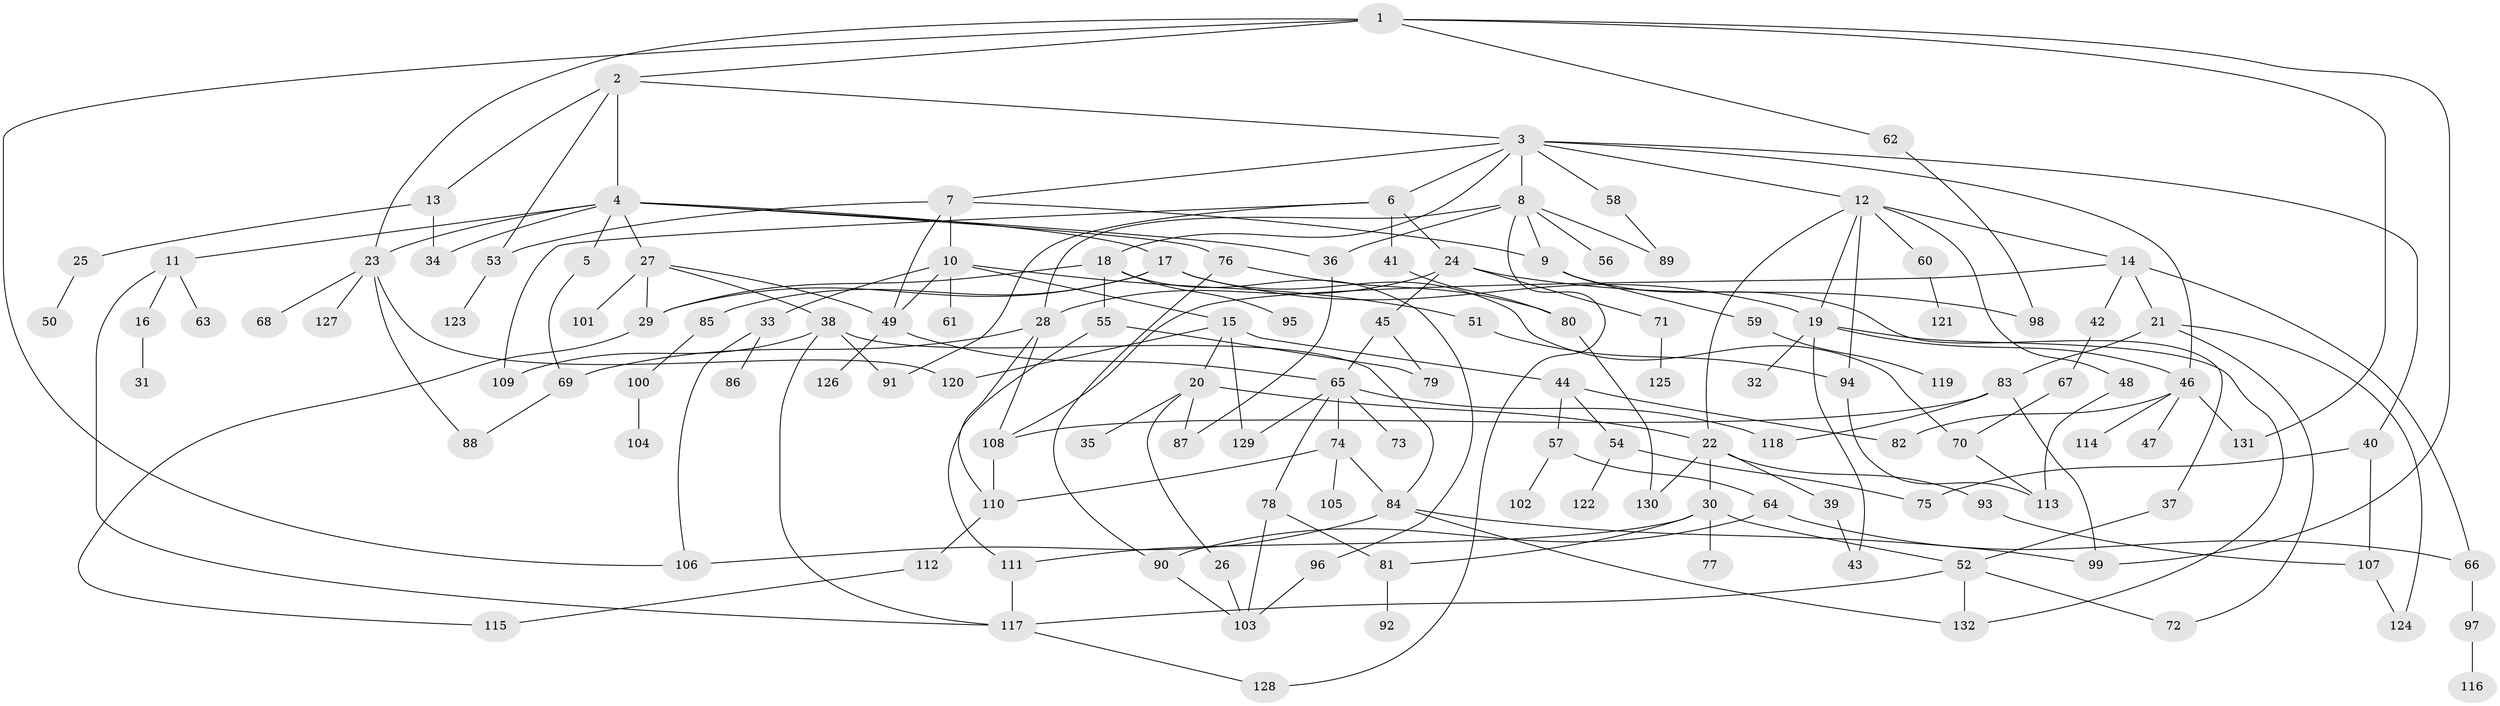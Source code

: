 // Generated by graph-tools (version 1.1) at 2025/34/03/09/25 02:34:26]
// undirected, 132 vertices, 193 edges
graph export_dot {
graph [start="1"]
  node [color=gray90,style=filled];
  1;
  2;
  3;
  4;
  5;
  6;
  7;
  8;
  9;
  10;
  11;
  12;
  13;
  14;
  15;
  16;
  17;
  18;
  19;
  20;
  21;
  22;
  23;
  24;
  25;
  26;
  27;
  28;
  29;
  30;
  31;
  32;
  33;
  34;
  35;
  36;
  37;
  38;
  39;
  40;
  41;
  42;
  43;
  44;
  45;
  46;
  47;
  48;
  49;
  50;
  51;
  52;
  53;
  54;
  55;
  56;
  57;
  58;
  59;
  60;
  61;
  62;
  63;
  64;
  65;
  66;
  67;
  68;
  69;
  70;
  71;
  72;
  73;
  74;
  75;
  76;
  77;
  78;
  79;
  80;
  81;
  82;
  83;
  84;
  85;
  86;
  87;
  88;
  89;
  90;
  91;
  92;
  93;
  94;
  95;
  96;
  97;
  98;
  99;
  100;
  101;
  102;
  103;
  104;
  105;
  106;
  107;
  108;
  109;
  110;
  111;
  112;
  113;
  114;
  115;
  116;
  117;
  118;
  119;
  120;
  121;
  122;
  123;
  124;
  125;
  126;
  127;
  128;
  129;
  130;
  131;
  132;
  1 -- 2;
  1 -- 23;
  1 -- 62;
  1 -- 99;
  1 -- 106;
  1 -- 131;
  2 -- 3;
  2 -- 4;
  2 -- 13;
  2 -- 53;
  3 -- 6;
  3 -- 7;
  3 -- 8;
  3 -- 12;
  3 -- 18;
  3 -- 40;
  3 -- 46;
  3 -- 58;
  4 -- 5;
  4 -- 11;
  4 -- 17;
  4 -- 27;
  4 -- 34;
  4 -- 36;
  4 -- 76;
  4 -- 23;
  5 -- 69;
  6 -- 24;
  6 -- 41;
  6 -- 109;
  6 -- 91;
  7 -- 9;
  7 -- 10;
  7 -- 53;
  7 -- 49;
  8 -- 28;
  8 -- 56;
  8 -- 89;
  8 -- 9;
  8 -- 128;
  8 -- 36;
  9 -- 37;
  9 -- 59;
  10 -- 15;
  10 -- 33;
  10 -- 49;
  10 -- 51;
  10 -- 61;
  11 -- 16;
  11 -- 63;
  11 -- 117;
  12 -- 14;
  12 -- 48;
  12 -- 60;
  12 -- 22;
  12 -- 94;
  12 -- 19;
  13 -- 25;
  13 -- 34;
  14 -- 21;
  14 -- 42;
  14 -- 66;
  14 -- 108;
  15 -- 20;
  15 -- 44;
  15 -- 129;
  15 -- 120;
  16 -- 31;
  17 -- 19;
  17 -- 70;
  17 -- 85;
  17 -- 29;
  18 -- 29;
  18 -- 55;
  18 -- 95;
  18 -- 96;
  19 -- 32;
  19 -- 132;
  19 -- 43;
  19 -- 46;
  20 -- 22;
  20 -- 26;
  20 -- 35;
  20 -- 87;
  21 -- 83;
  21 -- 124;
  21 -- 72;
  22 -- 30;
  22 -- 39;
  22 -- 93;
  22 -- 130;
  23 -- 68;
  23 -- 120;
  23 -- 127;
  23 -- 88;
  24 -- 45;
  24 -- 71;
  24 -- 98;
  24 -- 28;
  25 -- 50;
  26 -- 103;
  27 -- 38;
  27 -- 101;
  27 -- 29;
  27 -- 49;
  28 -- 69;
  28 -- 108;
  28 -- 110;
  29 -- 115;
  30 -- 52;
  30 -- 77;
  30 -- 111;
  30 -- 81;
  33 -- 86;
  33 -- 106;
  36 -- 87;
  37 -- 52;
  38 -- 84;
  38 -- 91;
  38 -- 109;
  38 -- 117;
  39 -- 43;
  40 -- 75;
  40 -- 107;
  41 -- 80;
  42 -- 67;
  44 -- 54;
  44 -- 57;
  44 -- 82;
  45 -- 79;
  45 -- 65;
  46 -- 47;
  46 -- 114;
  46 -- 131;
  46 -- 82;
  48 -- 113;
  49 -- 65;
  49 -- 126;
  51 -- 94;
  52 -- 72;
  52 -- 117;
  52 -- 132;
  53 -- 123;
  54 -- 75;
  54 -- 122;
  55 -- 79;
  55 -- 111;
  57 -- 64;
  57 -- 102;
  58 -- 89;
  59 -- 119;
  60 -- 121;
  62 -- 98;
  64 -- 90;
  64 -- 66;
  65 -- 73;
  65 -- 74;
  65 -- 78;
  65 -- 129;
  65 -- 118;
  66 -- 97;
  67 -- 70;
  69 -- 88;
  70 -- 113;
  71 -- 125;
  74 -- 105;
  74 -- 110;
  74 -- 84;
  76 -- 80;
  76 -- 90;
  78 -- 81;
  78 -- 103;
  80 -- 130;
  81 -- 92;
  83 -- 108;
  83 -- 118;
  83 -- 99;
  84 -- 99;
  84 -- 106;
  84 -- 132;
  85 -- 100;
  90 -- 103;
  93 -- 107;
  94 -- 113;
  96 -- 103;
  97 -- 116;
  100 -- 104;
  107 -- 124;
  108 -- 110;
  110 -- 112;
  111 -- 117;
  112 -- 115;
  117 -- 128;
}
